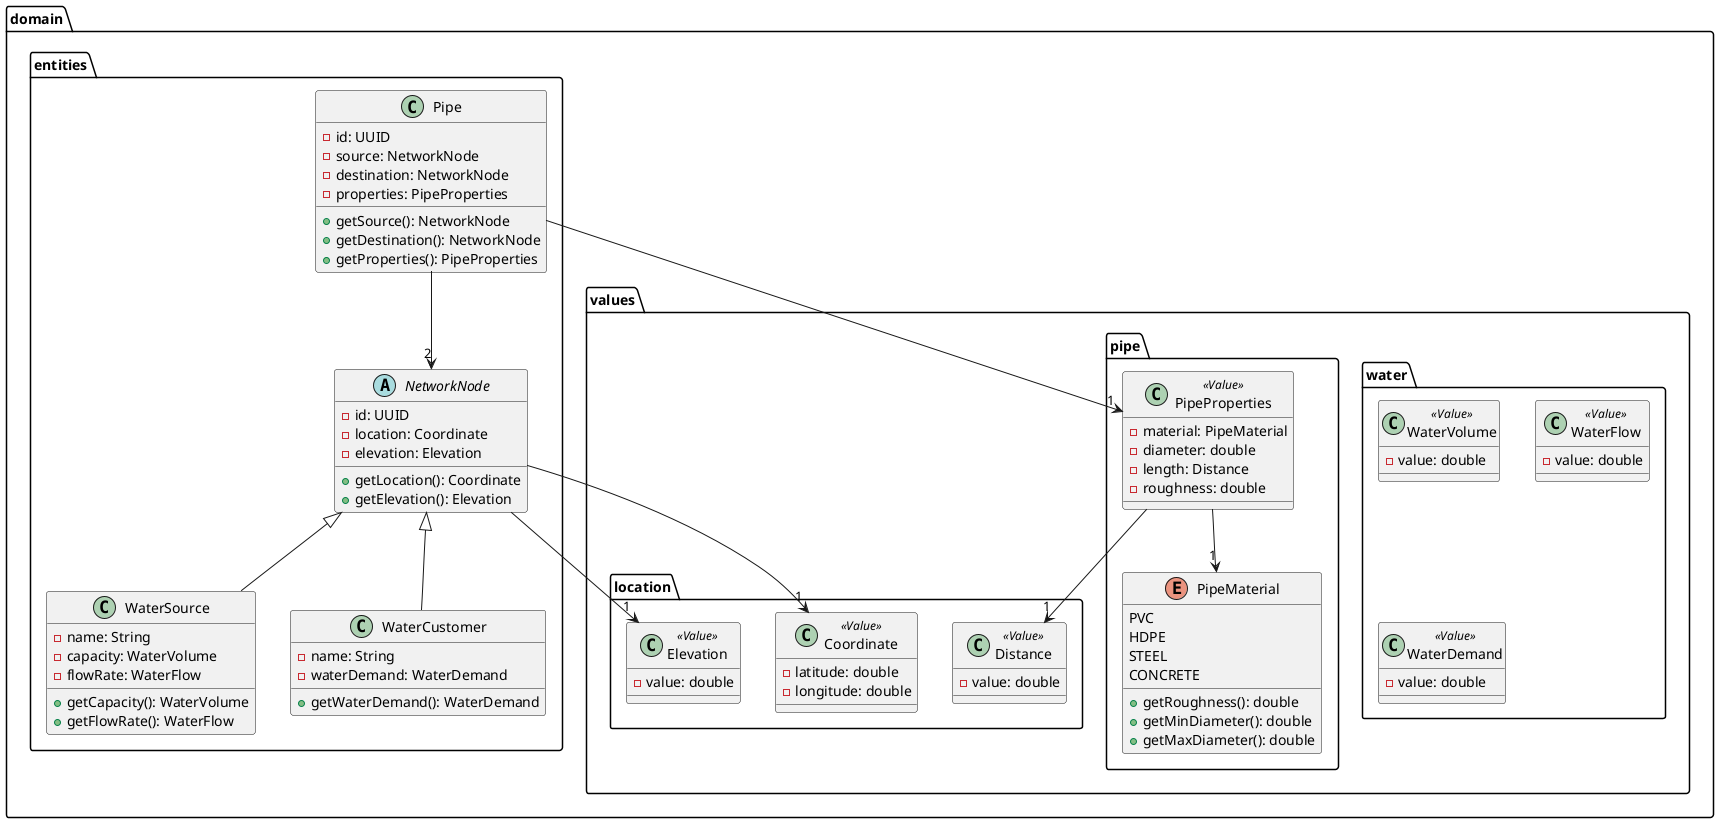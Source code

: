 @startuml Domain Model

package "domain.entities" {
    abstract class NetworkNode {
        - id: UUID
        - location: Coordinate
        - elevation: Elevation
        + getLocation(): Coordinate
        + getElevation(): Elevation
    }

    class WaterSource extends NetworkNode {
        - name: String
        - capacity: WaterVolume
        - flowRate: WaterFlow
        + getCapacity(): WaterVolume
        + getFlowRate(): WaterFlow
    }

    class WaterCustomer extends NetworkNode {
        - name: String
        - waterDemand: WaterDemand
        + getWaterDemand(): WaterDemand
    }

    class Pipe {
        - id: UUID
        - source: NetworkNode
        - destination: NetworkNode
        - properties: PipeProperties
        + getSource(): NetworkNode
        + getDestination(): NetworkNode
        + getProperties(): PipeProperties
    }
}

package "domain.values" {
    package "location" {
        class Coordinate <<Value>> {
            - latitude: double
            - longitude: double
        }

        class Distance <<Value>> {
            - value: double
        }

        class Elevation <<Value>> {
            - value: double
        }
    }

    package "water" {
        class WaterVolume <<Value>> {
            - value: double
        }

        class WaterFlow <<Value>> {
            - value: double
        }

        class WaterDemand <<Value>> {
            - value: double
        }
    }

    package "pipe" {
        class PipeProperties <<Value>> {
            - material: PipeMaterial
            - diameter: double
            - length: Distance
            - roughness: double
        }

        enum PipeMaterial {
            PVC
            HDPE
            STEEL
            CONCRETE
            + getRoughness(): double
            + getMinDiameter(): double
            + getMaxDiameter(): double
        }
    }
}

NetworkNode --> "1" Coordinate
NetworkNode --> "1" Elevation
Pipe --> "2" NetworkNode
Pipe --> "1" PipeProperties
PipeProperties --> "1" PipeMaterial
PipeProperties --> "1" Distance

@enduml
